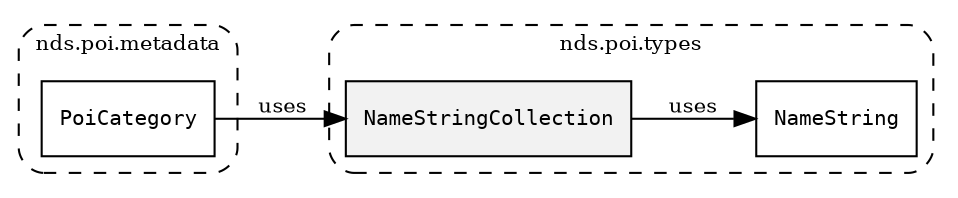 /**
 * This dot file creates symbol collaboration diagram for NameStringCollection.
 */
digraph ZSERIO
{
    node [shape=box, fontsize=10];
    rankdir="LR";
    fontsize=10;
    tooltip="NameStringCollection collaboration diagram";

    subgraph "cluster_nds.poi.types"
    {
        style="dashed, rounded";
        label="nds.poi.types";
        tooltip="Package nds.poi.types";
        href="../../../content/packages/nds.poi.types.html#Package-nds-poi-types";
        target="_parent";

        "NameStringCollection" [style="filled", fillcolor="#0000000D", target="_parent", label=<<font face="monospace"><table align="center" border="0" cellspacing="0" cellpadding="0"><tr><td href="../../../content/packages/nds.poi.types.html#Structure-NameStringCollection" title="Structure defined in nds.poi.types">NameStringCollection</td></tr></table></font>>];
        "NameString" [target="_parent", label=<<font face="monospace"><table align="center" border="0" cellspacing="0" cellpadding="0"><tr><td href="../../../content/packages/nds.poi.types.html#Structure-NameString" title="Structure defined in nds.poi.types">NameString</td></tr></table></font>>];
    }

    subgraph "cluster_nds.poi.metadata"
    {
        style="dashed, rounded";
        label="nds.poi.metadata";
        tooltip="Package nds.poi.metadata";
        href="../../../content/packages/nds.poi.metadata.html#Package-nds-poi-metadata";
        target="_parent";

        "PoiCategory" [target="_parent", label=<<font face="monospace"><table align="center" border="0" cellspacing="0" cellpadding="0"><tr><td href="../../../content/packages/nds.poi.metadata.html#Structure-PoiCategory" title="Structure defined in nds.poi.metadata">PoiCategory</td></tr></table></font>>];
    }

    "NameStringCollection" -> "NameString" [label="uses", fontsize=10];
    "PoiCategory" -> "NameStringCollection" [label="uses", fontsize=10];
}
